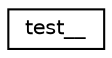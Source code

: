 digraph "Graphical Class Hierarchy"
{
 // LATEX_PDF_SIZE
  edge [fontname="Helvetica",fontsize="10",labelfontname="Helvetica",labelfontsize="10"];
  node [fontname="Helvetica",fontsize="10",shape=record];
  rankdir="LR";
  Node0 [label="test__",height=0.2,width=0.4,color="black", fillcolor="white", style="filled",URL="$structtest____.html",tooltip=" "];
}
